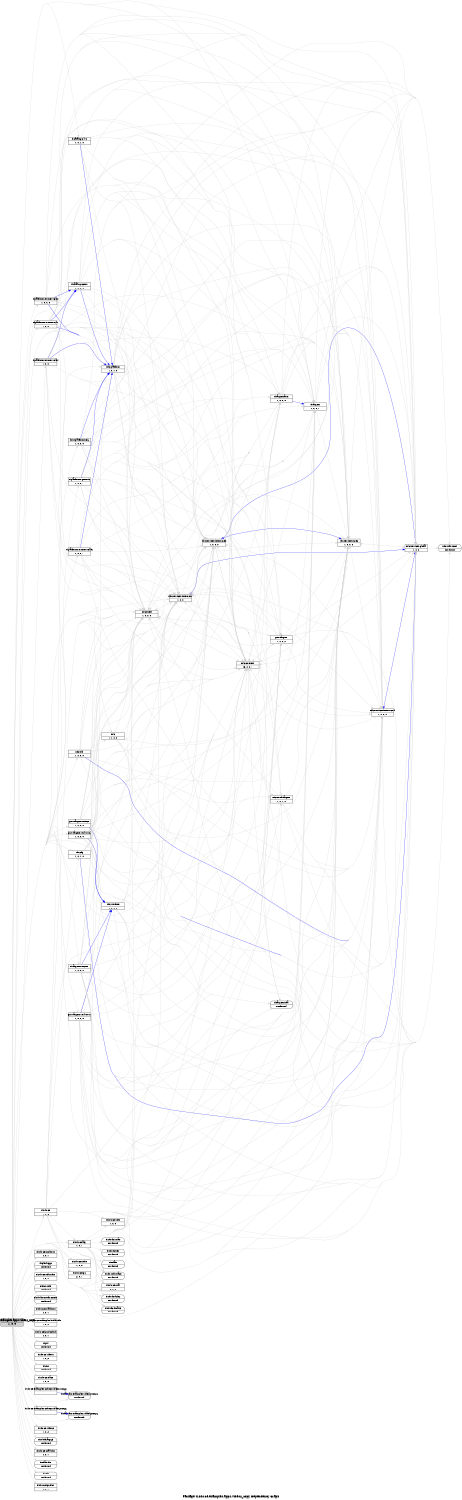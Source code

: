 digraph dependencies {
    label="\nPackage ti.sdo.ce.examples.apps.video2_copy Dependency Graph";
    size="7.5,10";
    rankdir=LR;
    ranksep=".75";
    concentrate="true";
    node [fixedsize=true, width=1.5, style=filled, color=black];
    node [font=Helvetica, fontsize=12, fillcolor=lightgrey];
    ti_sdo_ce_examples_apps_video2_copy [shape=record,label="ti.sdo.ce.examples.apps.video2_copy|1, 0, 0", URL="package.rel.xml"];
    node [fontsize=10, fillcolor=white];

    edge [style=solid, color=blue]

    edge [style=solid, color=lightgrey]
    xdc_shelf [shape=record,label="xdc.shelf|1, 0, 0, 0", URL="../../../../../../../../../../../../rtree/install/trees/products/xdcprod-h24/product/Linux/xdc_3_00_06/packages/xdc/shelf/package/package.rel.svg"];
    ti_sdo_ce_examples_apps_video2_copy -> xdc_shelf;
    ti_sdo_ce_ipc_linux [shape=record,label="ti.sdo.ce.ipc.linux|2, 0, 1", URL="../../../../ipc/linux/package/package.rel.svg"];
    ti_sdo_ce_examples_apps_video2_copy -> ti_sdo_ce_ipc_linux;
    dsplink_gpp [shape=record,label="dsplink.gpp|not found"style=rounded, ];
    ti_sdo_ce_examples_apps_video2_copy -> dsplink_gpp;
    ti_sdo_ce_utils_xdm [shape=record,label="ti.sdo.ce.utils.xdm|1, 0, 1", URL="../../../../utils/xdm/package/package.rel.svg"];
    ti_sdo_ce_examples_apps_video2_copy -> ti_sdo_ce_utils_xdm;
    gnu_targets_rts470uC [shape=record,label="gnu.targets.rts470uC|1, 0, 0, 0", URL="../../../../../../../../../../../../rtree/install/trees/products/xdcprod-h24/product/Linux/xdc_3_00_06/packages/gnu/targets/rts470uC/package/package.rel.svg"];
    ti_sdo_ce_examples_apps_video2_copy -> gnu_targets_rts470uC;
    xdc_services_intern_xsr [shape=record,label="xdc.services.intern.xsr|1, 0, 0", URL="../../../../../../../../../../../../rtree/install/trees/products/xdcprod-h24/product/Linux/xdc_3_00_06/packages/xdc/services/intern/xsr/package/package.rel.svg"];
    ti_sdo_ce_examples_apps_video2_copy -> xdc_services_intern_xsr;
    ti_bios_utils [shape=record,label="ti.bios.utils|not found"style=rounded, ];
    ti_sdo_ce_examples_apps_video2_copy -> ti_bios_utils;
    ti_sdo_ce [shape=record,label="ti.sdo.ce|1, 0, 6", URL="../../../../package/package.rel.svg"];
    ti_sdo_ce_examples_apps_video2_copy -> ti_sdo_ce;
    ti_sdo_ce_node [shape=record,label="ti.sdo.ce.node|1, 0, 0", URL="../../../../node/package/package.rel.svg"];
    ti_sdo_ce_examples_apps_video2_copy -> ti_sdo_ce_node;
    xdc_services_intern_gen [shape=record,label="xdc.services.intern.gen|1, 0, 0, 0", URL="../../../../../../../../../../../../rtree/install/trees/products/xdcprod-h24/product/Linux/xdc_3_00_06/packages/xdc/services/intern/gen/package/package.rel.svg"];
    ti_sdo_ce_examples_apps_video2_copy -> xdc_services_intern_gen;
    xdc [shape=record,label="xdc|1, 1, 0, 0", URL="../../../../../../../../../../../../rtree/install/trees/products/xdcprod-h24/product/Linux/xdc_3_00_06/packages/xdc/package/package.rel.svg"];
    ti_sdo_ce_examples_apps_video2_copy -> xdc;
    ti_sdo_linuxutils_cmem [shape=record,label="ti.sdo.linuxutils.cmem|not found"style=rounded, ];
    ti_sdo_ce_examples_apps_video2_copy -> ti_sdo_linuxutils_cmem;
    host_platforms_PC [shape=record,label="host.platforms.PC|1, 0, 0, 0", URL="../../../../../../../../../../../../rtree/install/trees/products/xdcprod-h24/product/Linux/xdc_3_00_06/packages/host/platforms/PC/package/package.rel.svg"];
    ti_sdo_ce_examples_apps_video2_copy -> host_platforms_PC;
    xdc_services_global [shape=record,label="xdc.services.global|1, 0, 0", URL="../../../../../../../../../../../../rtree/install/trees/products/xdcprod-h24/product/Linux/xdc_3_00_06/packages/xdc/services/global/package/package.rel.svg"];
    ti_sdo_ce_examples_apps_video2_copy -> xdc_services_global;
    ti_sdo_ce_osal_linux [shape=record,label="ti.sdo.ce.osal.linux|2, 0, 1", URL="../../../../osal/linux/package/package.rel.svg"];
    ti_sdo_ce_examples_apps_video2_copy -> ti_sdo_ce_osal_linux;
    ti_sdo_ce_examples_buildutils [shape=record,label="ti.sdo.ce.examples.buildutils|1, 0, 0", URL="../../../buildutils/package/package.rel.svg"];
    ti_sdo_ce_examples_apps_video2_copy -> ti_sdo_ce_examples_buildutils;
    xdc_platform [shape=record,label="xdc.platform|1, 0, 1, 0", URL="../../../../../../../../../../../../rtree/install/trees/products/xdcprod-h24/product/Linux/xdc_3_00_06/packages/xdc/platform/package/package.rel.svg"];
    ti_sdo_ce_examples_apps_video2_copy -> xdc_platform;
    ti_sdo_ce_ipc [shape=record,label="ti.sdo.ce.ipc|2, 0, 1", URL="../../../../ipc/package/package.rel.svg"];
    ti_sdo_ce_examples_apps_video2_copy -> ti_sdo_ce_ipc;
    xdc_runtime [shape=record,label="xdc.runtime|2, 0, 0, 0", URL="../../../../../../../../../../../../rtree/install/trees/products/xdcprod-h24/product/Linux/xdc_3_00_06/packages/xdc/runtime/package/package.rel.svg"];
    ti_sdo_ce_examples_apps_video2_copy -> xdc_runtime;
    ti_catalog_c6000 [shape=record,label="ti.catalog.c6000|1, 0, 0, 0", URL="../../../../../../../../../../../../rtree/install/trees/products/xdcprod-h24/product/Linux/xdc_3_00_06/packages/ti/catalog/c6000/package/package.rel.svg"];
    ti_sdo_ce_examples_apps_video2_copy -> ti_catalog_c6000;
    xdc_cfg [shape=record,label="xdc.cfg|1, 0, 1, 0", URL="../../../../../../../../../../../../rtree/install/trees/products/xdcprod-h24/product/Linux/xdc_3_00_06/packages/xdc/cfg/package/package.rel.svg"];
    ti_sdo_ce_examples_apps_video2_copy -> xdc_cfg;
    ti_sdo_ce_ipc_dsplink [shape=record,label="ti.sdo.ce.ipc.dsplink|2, 0, 1", URL="../../../../ipc/dsplink/package/package.rel.svg"];
    ti_sdo_ce_examples_apps_video2_copy -> ti_sdo_ce_ipc_dsplink;
    ti_sdo_ce_alg [shape=record,label="ti.sdo.ce.alg|1, 0, 1", URL="../../../../alg/package/package.rel.svg"];
    ti_sdo_ce_examples_apps_video2_copy -> ti_sdo_ce_alg;
    ti_platforms_evmDM6446 [shape=record,label="ti.platforms.evmDM6446|1, 0, 0, 1", URL="../../../../../../../../../../../../rtree/install/trees/products/xdcprod-h24/product/Linux/xdc_3_00_06/packages/ti/platforms/evmDM6446/package/package.rel.svg"];
    ti_sdo_ce_examples_apps_video2_copy -> ti_platforms_evmDM6446;
    ti_psl [shape=record,label="ti.psl|not found"style=rounded, ];
    ti_sdo_ce_examples_apps_video2_copy -> ti_psl;
    gnu_targets_rts86U [shape=record,label="gnu.targets.rts86U|1, 0, 0, 0", URL="../../../../../../../../../../../../rtree/install/trees/products/xdcprod-h24/product/Linux/xdc_3_00_06/packages/gnu/targets/rts86U/package/package.rel.svg"];
    ti_sdo_ce_examples_apps_video2_copy -> gnu_targets_rts86U;
    ti_sdo_ce_video1 [shape=record,label="ti.sdo.ce.video1|1, 0, 2", URL="../../../../video1/package/package.rel.svg"];
    ti_sdo_ce_examples_apps_video2_copy -> ti_sdo_ce_video1;
    ti_targets [shape=record,label="ti.targets|1, 0, 0, 1", URL="../../../../../../../../../../../../rtree/install/trees/products/xdcprod-h24/product/Linux/xdc_3_00_06/packages/ti/targets/package/package.rel.svg"];
    ti_sdo_ce_examples_apps_video2_copy -> ti_targets;
    xdc_services_intern_cmd [shape=record,label="xdc.services.intern.cmd|1, 0, 0, 0", URL="../../../../../../../../../../../../rtree/install/trees/products/xdcprod-h24/product/Linux/xdc_3_00_06/packages/xdc/services/intern/cmd/package/package.rel.svg"];
    ti_sdo_ce_examples_apps_video2_copy -> xdc_services_intern_cmd;
    xdc_bld [shape=record,label="xdc.bld|1, 0, 0, 0", URL="../../../../../../../../../../../../rtree/install/trees/products/xdcprod-h24/product/Linux/xdc_3_00_06/packages/xdc/bld/package/package.rel.svg"];
    ti_sdo_ce_examples_apps_video2_copy -> xdc_bld;
    ti_platforms_evmDM648 [shape=record,label="ti.platforms.evmDM648|1, 0, 0", URL="../../../../../../../../../../../../rtree/install/trees/products/xdcprod-h24/product/Linux/xdc_3_00_06/packages/ti/platforms/evmDM648/package/package.rel.svg"];
    ti_sdo_ce_examples_apps_video2_copy -> ti_platforms_evmDM648;
    ti_sdo_utils_trace [shape=record,label="ti.sdo.utils.trace|not found"style=rounded, ];
    ti_sdo_ce_examples_apps_video2_copy -> ti_sdo_utils_trace;
    gnu_targets_rts470MV [shape=record,label="gnu.targets.rts470MV|1, 0, 0, 0", URL="../../../../../../../../../../../../rtree/install/trees/products/xdcprod-h24/product/Linux/xdc_3_00_06/packages/gnu/targets/rts470MV/package/package.rel.svg"];
    ti_sdo_ce_examples_apps_video2_copy -> gnu_targets_rts470MV;
    ti_platforms_evmDM6437 [shape=record,label="ti.platforms.evmDM6437|1, 0, 0", URL="../../../../../../../../../../../../rtree/install/trees/products/xdcprod-h24/product/Linux/xdc_3_00_06/packages/ti/platforms/evmDM6437/package/package.rel.svg"];
    ti_sdo_ce_examples_apps_video2_copy -> ti_platforms_evmDM6437;
    gnu_targets [shape=record,label="gnu.targets|1, 0, 0, 2", URL="../../../../../../../../../../../../rtree/install/trees/products/xdcprod-h24/product/Linux/xdc_3_00_06/packages/gnu/targets/package/package.rel.svg"];
    ti_sdo_ce_examples_apps_video2_copy -> gnu_targets;
    ti_catalog_c470 [shape=record,label="ti.catalog.c470|1, 0, 1, 0", URL="../../../../../../../../../../../../rtree/install/trees/products/xdcprod-h24/product/Linux/xdc_3_00_06/packages/ti/catalog/c470/package/package.rel.svg"];
    ti_sdo_ce_examples_apps_video2_copy -> ti_catalog_c470;
    ti_sdo_ce_osal [shape=record,label="ti.sdo.ce.osal|2, 0, 2", URL="../../../../osal/package/package.rel.svg"];
    ti_sdo_ce_examples_apps_video2_copy -> ti_sdo_ce_osal;
    ti_targets_rts6000 [shape=record,label="ti.targets.rts6000|1, 0, 0, 0", URL="../../../../../../../../../../../../rtree/install/trees/products/xdcprod-h24/product/Linux/xdc_3_00_06/packages/ti/targets/rts6000/package/package.rel.svg"];
    ti_sdo_ce_examples_apps_video2_copy -> ti_targets_rts6000;
    ti_bios [shape=record,label="ti.bios|not found"style=rounded, ];
    ti_sdo_ce_examples_apps_video2_copy -> ti_bios;
    xdc_services_spec [shape=record,label="xdc.services.spec|1, 0, 0, 0", URL="../../../../../../../../../../../../rtree/install/trees/products/xdcprod-h24/product/Linux/xdc_3_00_06/packages/xdc/services/spec/package/package.rel.svg"];
    ti_sdo_ce_examples_apps_video2_copy -> xdc_services_spec;
    ti_sdo_ce_trace [shape=record,label="ti.sdo.ce.trace|1, 0, 0", URL="../../../../trace/package/package.rel.svg"];
    ti_sdo_ce_examples_apps_video2_copy -> ti_sdo_ce_trace;
    ti_sdo_ce_examples_codecs_videnc1_copy [shape=record,label="ti.sdo.ce.examples.codecs.videnc1_copy|", URL="../../../codecs/videnc1_copy/package/package.rel.svg"];
    ti_sdo_ce_examples_apps_video2_copy -> ti_sdo_ce_examples_codecs_videnc1_copy;
    xdc_corevers [shape=record,label="xdc.corevers|16, 0, 0, 1", URL="../../../../../../../../../../../../rtree/install/trees/products/xdcprod-h24/product/Linux/xdc_3_00_06/packages/xdc/corevers/package/package.rel.svg"];
    ti_sdo_ce_examples_apps_video2_copy -> xdc_corevers;
    ti_sdo_fc_dskt2 [shape=record,label="ti.sdo.fc.dskt2|not found"style=rounded, ];
    ti_sdo_ce_examples_apps_video2_copy -> ti_sdo_fc_dskt2;
    ti_sdo_ce_examples_codecs_viddec2_copy [shape=record,label="ti.sdo.ce.examples.codecs.viddec2_copy|", URL="../../../codecs/viddec2_copy/package/package.rel.svg"];
    ti_sdo_ce_examples_apps_video2_copy -> ti_sdo_ce_examples_codecs_viddec2_copy;
    ti_sdo_ce_video2 [shape=record,label="ti.sdo.ce.video2|1, 0, 2", URL="../../../../video2/package/package.rel.svg"];
    ti_sdo_ce_examples_apps_video2_copy -> ti_sdo_ce_video2;
    ti_sdo_fc_acpy3 [shape=record,label="ti.sdo.fc.acpy3|not found"style=rounded, ];
    ti_sdo_ce_examples_apps_video2_copy -> ti_sdo_fc_acpy3;
    ti_sdo_ce_osal_bios [shape=record,label="ti.sdo.ce.osal.bios|2, 0, 1", URL="../../../../osal/bios/package/package.rel.svg"];
    ti_sdo_ce_examples_apps_video2_copy -> ti_sdo_ce_osal_bios;
    ti_xdais_dm [shape=record,label="ti.xdais.dm|not found"style=rounded, ];
    ti_sdo_ce_examples_apps_video2_copy -> ti_xdais_dm;
    ti_xdais_dm_examples_videnc1_copy [shape=record,label="ti.xdais.dm.examples.videnc1_copy|not found"style=rounded, ];
    ti_sdo_ce_examples_apps_video2_copy -> ti_xdais_dm_examples_videnc1_copy;
    ti_sdo_fc_dman3 [shape=record,label="ti.sdo.fc.dman3|not found"style=rounded, ];
    ti_sdo_ce_examples_apps_video2_copy -> ti_sdo_fc_dman3;
    ti_platforms_generic [shape=record,label="ti.platforms.generic|1, 0, 0, 1", URL="../../../../../../../../../../../../rtree/install/trees/products/xdcprod-h24/product/Linux/xdc_3_00_06/packages/ti/platforms/generic/package/package.rel.svg"];
    ti_sdo_ce_examples_apps_video2_copy -> ti_platforms_generic;
    ti_xdais_dm_examples_viddec2_copy [shape=record,label="ti.xdais.dm.examples.viddec2_copy|not found"style=rounded, ];
    ti_sdo_ce_examples_apps_video2_copy -> ti_xdais_dm_examples_viddec2_copy;
    ti_xdais [shape=record,label="ti.xdais|not found"style=rounded, ];
    ti_sdo_ce_examples_apps_video2_copy -> ti_xdais;
    ti_rtdx [shape=record,label="ti.rtdx|not found"style=rounded, ];
    ti_sdo_ce_examples_apps_video2_copy -> ti_rtdx;
    ti_sdo_ce_ipc_bios [shape=record,label="ti.sdo.ce.ipc.bios|2, 0, 1", URL="../../../../ipc/bios/package/package.rel.svg"];
    ti_sdo_ce_examples_apps_video2_copy -> ti_sdo_ce_ipc_bios;
    ti_platforms_evmDM6467 [shape=record,label="ti.platforms.evmDM6467|1, 0, 0, 0", URL="../../../../../../../../../../../../rtree/install/trees/products/xdcprod-h24/product/Linux/xdc_3_00_06/packages/ti/platforms/evmDM6467/package/package.rel.svg"];
    ti_sdo_ce_examples_apps_video2_copy -> ti_platforms_evmDM6467;

    edge [style=solid, color=blue]
    ti_platforms_evmDM6467 -> ti_catalog_c6000;
    ti_platforms_evmDM6467 -> xdc_platform;

    edge [style=solid, color=lightgrey]
    ti_targets_arm [shape=record,label="ti.targets.arm|1, 0, 0, 0", URL="../../../../../../../../../../../../rtree/install/trees/products/xdcprod-h24/product/Linux/xdc_3_00_06/packages/ti/targets/arm/package/package.rel.svg"];
    ti_platforms_evmDM6467 -> ti_targets_arm;
    ti_platforms_evmDM6467 -> xdc_shelf;
    ti_platforms_evmDM6467 -> xdc_services_intern_cmd;
    ti_platforms_evmDM6467 -> xdc_services_intern_xsr;
    ti_platforms_evmDM6467 -> xdc_services_global;
    ti_platforms_evmDM6467 -> xdc_services_spec;
    ti_platforms_evmDM6467 -> xdc_platform;
    ti_platforms_evmDM6467 -> xdc_services_intern_gen;
    ti_platforms_evmDM6467 -> ti_catalog_c6000;
    ti_platforms_evmDM6467 -> ti_targets;
    ti_platforms_evmDM6467 -> xdc_corevers;
    ti_platforms_evmDM6467 -> gnu_targets;

    edge [style=solid, color=blue]
    ti_targets_arm -> ti_targets;

    edge [style=solid, color=lightgrey]
    ti_targets_arm -> xdc_services_intern_gen;
    ti_targets_arm -> xdc_services_global;
    ti_targets_arm -> ti_targets;
    ti_targets_arm -> xdc_shelf;
    xdc_utils_tconf [shape=record,label="xdc.utils.tconf|not found"style=rounded, ];
    ti_targets_arm -> xdc_utils_tconf;
    ti_targets_arm -> xdc_services_intern_cmd;
    ti_targets_arm -> xdc_services_intern_xsr;
    ti_targets_arm -> xdc_corevers;
    ti_targets_arm -> xdc_services_spec;

    edge [style=solid, color=blue]

    edge [style=solid, color=lightgrey]

    edge [style=solid, color=blue]

    edge [style=solid, color=lightgrey]

    edge [style=solid, color=blue]

    edge [style=solid, color=lightgrey]

    edge [style=solid, color=blue]

    edge [style=solid, color=lightgrey]

    edge [style=solid, color=blue]

    edge [style=solid, color=lightgrey]

    edge [style=solid, color=blue]
    ti_platforms_generic -> xdc_platform;

    edge [style=solid, color=lightgrey]
    ti_platforms_generic -> ti_targets_arm;
    ti_platforms_generic -> xdc_shelf;
    ti_platforms_generic -> xdc_services_intern_cmd;
    ti_platforms_generic -> xdc_services_global;
    ti_platforms_generic -> xdc_services_intern_xsr;
    ti_platforms_generic -> xdc_services_spec;
    ti_platforms_generic -> xdc_platform;
    ti_platforms_generic -> xdc_services_intern_gen;
    ti_platforms_generic -> ti_targets;
    ti_platforms_generic -> xdc_corevers;
    ti_platforms_generic -> gnu_targets;

    edge [style=solid, color=blue]

    edge [style=solid, color=lightgrey]

    edge [style=solid, color=blue]

    edge [style=solid, color=lightgrey]

    edge [style=solid, color=blue]

    edge [style=solid, color=lightgrey]

    edge [style=solid, color=blue]

    edge [style=solid, color=lightgrey]

    edge [style=solid, color=blue]

    edge [style=solid, color=lightgrey]

    edge [style=solid, color=blue]

    edge [style=solid, color=lightgrey]

    edge [style=solid, color=blue]
    ti_sdo_ce_examples_codecs_viddec2_copy -> ti_xdais_dm_examples_viddec2_copy;

    edge [style=solid, color=lightgrey]

    edge [style=solid, color=blue]

    edge [style=solid, color=lightgrey]

    edge [style=solid, color=blue]

    edge [style=solid, color=lightgrey]
    xdc_corevers -> xdc_services_intern_gen;
    xdc_corevers -> gnu_targets;
    xdc_corevers -> xdc_services_global;
    xdc_corevers -> ti_targets;
    xdc_corevers -> ti_targets_arm;
    xdc_corevers -> xdc_shelf;
    xdc_corevers -> xdc_utils_tconf;
    ti_targets_nda [shape=record,label="ti.targets.nda|not found"style=rounded, ];
    xdc_corevers -> ti_targets_nda;
    xdc_corevers -> xdc_services_intern_cmd;
    xdc_corevers -> xdc_services_intern_xsr;
    xdc_corevers -> xdc_services_spec;
    microsoft_targets [shape=record,label="microsoft.targets|1, 0, 1, 0", URL="../../../../../../../../../../../../rtree/install/trees/products/xdcprod-h24/product/Linux/xdc_3_00_06/packages/microsoft/targets/package/package.rel.svg"];
    xdc_corevers -> microsoft_targets;

    edge [style=solid, color=blue]

    edge [style=solid, color=lightgrey]
    microsoft_targets -> xdc_services_intern_gen;
    microsoft_targets -> xdc_services_global;
    microsoft_targets -> xdc_shelf;
    microsoft_targets -> xdc_utils_tconf;
    microsoft_targets -> xdc_services_intern_cmd;
    microsoft_targets -> xdc_services_intern_xsr;
    microsoft_targets -> xdc_corevers;
    microsoft_targets -> xdc_services_spec;

    edge [style=solid, color=blue]

    edge [style=solid, color=lightgrey]

    edge [style=solid, color=blue]
    ti_sdo_ce_examples_codecs_videnc1_copy -> ti_xdais_dm_examples_videnc1_copy;

    edge [style=solid, color=lightgrey]

    edge [style=solid, color=blue]

    edge [style=solid, color=lightgrey]

    edge [style=solid, color=blue]
    xdc_services_spec -> xdc_shelf;

    edge [style=solid, color=lightgrey]
    xdc_services_spec -> xdc_services_intern_gen;
    xdc_services_spec -> xdc_services_global;
    xdc_services_spec -> xdc_shelf;
    xdc_services_spec -> xdc_utils_tconf;
    xdc_services_spec -> xdc_services_intern_cmd;
    xdc_services_spec -> xdc_services_intern_xsr;
    xdc_services_spec -> xdc_corevers;

    edge [style=solid, color=blue]

    edge [style=solid, color=lightgrey]

    edge [style=solid, color=blue]
    ti_targets_rts6000 -> xdc_runtime;

    edge [style=solid, color=lightgrey]
    ti_targets_rts6000 -> xdc_services_intern_cmd;
    ti_targets_rts6000 -> xdc_utils_tconf;
    ti_targets_rts6000 -> ti_targets;
    ti_targets_rts6000 -> gnu_targets;
    ti_targets_rts6000 -> xdc_runtime;
    ti_targets_rts6000 -> xdc_services_intern_gen;
    ti_targets_rts6000 -> xdc_corevers;
    ti_targets_rts6000 -> ti_targets_nda;
    ti_targets_rts6000 -> xdc_services_spec;
    ti_targets_rts6000 -> xdc_services_global;
    ti_targets_rts6000 -> microsoft_targets;
    ti_targets_rts6000 -> ti_targets_arm;
    ti_targets_rts6000 -> xdc_shelf;
    ti_targets_rts6000 -> xdc_services_intern_xsr;

    edge [style=solid, color=blue]

    edge [style=solid, color=lightgrey]

    edge [style=solid, color=blue]
    ti_catalog_c470 -> xdc_platform;

    edge [style=solid, color=lightgrey]
    ti_catalog_c470 -> ti_targets_arm;
    ti_catalog_c470 -> xdc_shelf;
    ti_catalog_c470 -> xdc_services_intern_cmd;
    ti_catalog_c470 -> xdc_services_global;
    ti_catalog_c470 -> xdc_services_intern_xsr;
    ti_catalog_c470 -> xdc_services_spec;
    ti_catalog_c470 -> xdc_platform;
    ti_catalog_c470 -> xdc_services_intern_gen;
    ti_catalog_c470 -> ti_targets;
    ti_catalog_c470 -> xdc_corevers;
    ti_catalog_c470 -> gnu_targets;

    edge [style=solid, color=blue]

    edge [style=solid, color=lightgrey]
    gnu_targets -> xdc_services_intern_gen;
    gnu_targets -> xdc_services_global;
    gnu_targets -> xdc_shelf;
    gnu_targets -> xdc_utils_tconf;
    gnu_targets -> xdc_services_intern_cmd;
    gnu_targets -> xdc_services_intern_xsr;
    gnu_targets -> xdc_corevers;
    gnu_targets -> xdc_services_spec;

    edge [style=solid, color=blue]
    ti_platforms_evmDM6437 -> ti_catalog_c6000;
    ti_platforms_evmDM6437 -> xdc_platform;

    edge [style=solid, color=lightgrey]
    ti_platforms_evmDM6437 -> ti_targets_arm;
    ti_platforms_evmDM6437 -> xdc_shelf;
    ti_platforms_evmDM6437 -> xdc_services_intern_cmd;
    ti_platforms_evmDM6437 -> xdc_services_intern_xsr;
    ti_platforms_evmDM6437 -> xdc_services_global;
    ti_platforms_evmDM6437 -> xdc_services_spec;
    ti_platforms_evmDM6437 -> xdc_platform;
    ti_platforms_evmDM6437 -> xdc_services_intern_gen;
    ti_platforms_evmDM6437 -> ti_catalog_c6000;
    ti_platforms_evmDM6437 -> ti_targets;
    ti_platforms_evmDM6437 -> xdc_corevers;
    ti_platforms_evmDM6437 -> gnu_targets;

    edge [style=solid, color=blue]
    gnu_targets_rts470MV -> xdc_runtime;

    edge [style=solid, color=lightgrey]
    gnu_targets_rts470MV -> xdc_services_intern_cmd;
    gnu_targets_rts470MV -> xdc_utils_tconf;
    gnu_targets_rts470MV -> ti_targets;
    gnu_targets_rts470MV -> gnu_targets;
    gnu_targets_rts470MV -> xdc_runtime;
    gnu_targets_rts470MV -> xdc_services_intern_gen;
    gnu_targets_rts470MV -> xdc_corevers;
    gnu_targets_rts470MV -> ti_targets_nda;
    gnu_targets_rts470MV -> xdc_services_spec;
    gnu_targets_rts470MV -> xdc_services_global;
    gnu_targets_rts470MV -> microsoft_targets;
    gnu_targets_rts470MV -> ti_targets_arm;
    gnu_targets_rts470MV -> xdc_shelf;
    gnu_targets_rts470MV -> xdc_services_intern_xsr;

    edge [style=solid, color=blue]

    edge [style=solid, color=lightgrey]

    edge [style=solid, color=blue]
    ti_platforms_evmDM648 -> ti_catalog_c6000;
    ti_platforms_evmDM648 -> xdc_platform;

    edge [style=solid, color=lightgrey]
    ti_platforms_evmDM648 -> ti_targets_arm;
    ti_platforms_evmDM648 -> xdc_shelf;
    ti_platforms_evmDM648 -> xdc_services_intern_cmd;
    ti_platforms_evmDM648 -> xdc_services_intern_xsr;
    ti_platforms_evmDM648 -> xdc_services_global;
    ti_platforms_evmDM648 -> xdc_services_spec;
    ti_platforms_evmDM648 -> xdc_platform;
    ti_platforms_evmDM648 -> xdc_services_intern_gen;
    ti_platforms_evmDM648 -> ti_catalog_c6000;
    ti_platforms_evmDM648 -> ti_targets;
    ti_platforms_evmDM648 -> xdc_corevers;
    ti_platforms_evmDM648 -> gnu_targets;

    edge [style=solid, color=blue]
    xdc_bld -> xdc_services_global;
    xdc_bld -> xdc_services_intern_cmd;

    edge [style=solid, color=lightgrey]
    xdc_bld -> xdc_services_intern_gen;
    xdc_bld -> xdc_services_global;
    xdc_bld -> xdc_shelf;
    xdc_bld -> xdc_utils_tconf;
    xdc_bld -> xdc_services_intern_cmd;
    xdc_bld -> xdc_services_intern_xsr;
    xdc_bld -> xdc;
    xdc_bld -> xdc_corevers;
    xdc_bld -> xdc_services_spec;

    edge [style=solid, color=blue]
    xdc_services_intern_cmd -> xdc_shelf;
    xdc_services_intern_cmd -> xdc_services_spec;
    xdc_services_intern_cmd -> xdc_services_global;
    xdc_services_intern_cmd -> xdc_services_intern_gen;

    edge [style=solid, color=lightgrey]
    xdc_services_intern_cmd -> xdc_services_intern_gen;
    xdc_services_intern_cmd -> xdc_services_global;
    xdc_services_intern_cmd -> xdc_shelf;
    xdc_services_intern_cmd -> xdc_utils_tconf;
    xdc_services_intern_cmd -> xdc_services_intern_xsr;
    xdc_services_intern_cmd -> xdc_corevers;
    xdc_services_intern_cmd -> xdc_services_spec;

    edge [style=solid, color=blue]

    edge [style=solid, color=lightgrey]
    ti_targets -> xdc_services_intern_gen;
    ti_targets -> xdc_services_global;
    ti_targets -> xdc_shelf;
    ti_targets -> xdc_utils_tconf;
    ti_targets -> xdc_services_intern_cmd;
    ti_targets -> xdc_services_intern_xsr;
    ti_targets -> xdc_corevers;
    ti_targets -> xdc_services_spec;

    edge [style=solid, color=blue]

    edge [style=solid, color=lightgrey]

    edge [style=solid, color=blue]
    gnu_targets_rts86U -> xdc_runtime;

    edge [style=solid, color=lightgrey]
    gnu_targets_rts86U -> xdc_services_intern_cmd;
    gnu_targets_rts86U -> xdc_utils_tconf;
    gnu_targets_rts86U -> ti_targets;
    gnu_targets_rts86U -> gnu_targets;
    gnu_targets_rts86U -> xdc_runtime;
    gnu_targets_rts86U -> xdc_services_intern_gen;
    gnu_targets_rts86U -> xdc_corevers;
    gnu_targets_rts86U -> ti_targets_nda;
    gnu_targets_rts86U -> xdc_services_spec;
    gnu_targets_rts86U -> xdc_services_global;
    gnu_targets_rts86U -> microsoft_targets;
    gnu_targets_rts86U -> ti_targets_arm;
    gnu_targets_rts86U -> xdc_shelf;
    gnu_targets_rts86U -> xdc_services_intern_xsr;

    edge [style=solid, color=blue]

    edge [style=solid, color=lightgrey]

    edge [style=solid, color=blue]
    ti_platforms_evmDM6446 -> xdc_platform;

    edge [style=solid, color=lightgrey]
    ti_platforms_evmDM6446 -> ti_targets_arm;
    ti_platforms_evmDM6446 -> xdc_shelf;
    ti_platforms_evmDM6446 -> xdc_services_intern_cmd;
    ti_platforms_evmDM6446 -> xdc_services_global;
    ti_platforms_evmDM6446 -> xdc_services_intern_xsr;
    ti_platforms_evmDM6446 -> xdc_services_spec;
    ti_platforms_evmDM6446 -> xdc_platform;
    ti_platforms_evmDM6446 -> xdc_services_intern_gen;
    ti_platforms_evmDM6446 -> ti_targets;
    ti_platforms_evmDM6446 -> xdc_corevers;
    ti_platforms_evmDM6446 -> gnu_targets;

    edge [style=solid, color=blue]

    edge [style=solid, color=lightgrey]
    ti_sdo_ce_alg -> xdc_services_intern_cmd;
    ti_sdo_ce_alg -> gnu_targets;
    ti_sdo_ce_alg -> ti_sdo_utils_trace;
    ti_sdo_ce_alg -> xdc_corevers;
    ti_sdo_ce_alg -> xdc_shelf;
    ti_sdo_ce_alg -> ti_targets;
    ti_sdo_ce_alg -> ti_sdo_ce_osal;
    ti_sdo_fc_ires [shape=record,label="ti.sdo.fc.ires|not found"style=rounded, ];
    ti_sdo_ce_alg -> ti_sdo_fc_ires;
    ti_sdo_ce_alg -> ti_xdais;
    ti_sdo_ce_alg -> xdc_services_intern_gen;
    ti_sdo_fc_rman [shape=record,label="ti.sdo.fc.rman|not found"style=rounded, ];
    ti_sdo_ce_alg -> ti_sdo_fc_rman;
    ti_sdo_ce_alg -> ti_sdo_fc_dskt2;
    ti_sdo_ce_utils [shape=record,label="ti.sdo.ce.utils|1, 0, 0", URL="../../../../utils/package/package.rel.svg"];
    ti_sdo_ce_alg -> ti_sdo_ce_utils;
    ti_sdo_ce_alg -> ti_sdo_fc_dman3;
    ti_sdo_ce_alg -> xdc_services_intern_xsr;
    ti_sdo_ce_alg -> xdc_services_global;
    ti_sdo_ce_alg -> xdc_services_spec;

    edge [style=solid, color=blue]

    edge [style=solid, color=lightgrey]

    edge [style=solid, color=blue]

    edge [style=solid, color=lightgrey]

    edge [style=solid, color=blue]

    edge [style=solid, color=lightgrey]

    edge [style=solid, color=blue]

    edge [style=solid, color=lightgrey]

    edge [style=solid, color=blue]
    xdc_cfg -> xdc_services_global;

    edge [style=solid, color=lightgrey]
    xdc_cfg -> xdc_services_intern_gen;
    xdc_cfg -> xdc_services_global;
    xdc_cfg -> xdc_platform;
    xdc_cfg -> xdc_shelf;
    xdc_cfg -> xdc_utils_tconf;
    xdc_cfg -> xdc_services_intern_cmd;
    xdc_cfg -> xdc_services_intern_xsr;
    xdc_cfg -> xdc_corevers;
    xdc_cfg -> xdc_services_spec;

    edge [style=solid, color=blue]
    ti_catalog_c6000 -> xdc_platform;

    edge [style=solid, color=lightgrey]
    ti_catalog_c6000 -> ti_targets_arm;
    ti_catalog_c6000 -> xdc_shelf;
    ti_catalog_c6000 -> xdc_services_intern_cmd;
    ti_catalog_c6000 -> xdc_services_global;
    ti_catalog_c6000 -> xdc_services_intern_xsr;
    ti_catalog_c6000 -> xdc_services_spec;
    ti_catalog_c6000 -> xdc_platform;
    ti_catalog_c6000 -> xdc_services_intern_gen;
    ti_catalog_c6000 -> ti_targets;
    ti_catalog_c6000 -> xdc_corevers;
    ti_catalog_c6000 -> gnu_targets;

    edge [style=solid, color=blue]

    edge [style=solid, color=lightgrey]
    xdc_runtime -> xdc_services_intern_gen;
    xdc_runtime -> xdc_services_global;
    xdc_runtime -> xdc_shelf;
    xdc_runtime -> xdc_utils_tconf;
    xdc_runtime -> xdc_services_intern_cmd;
    xdc_runtime -> xdc_services_intern_xsr;
    xdc_runtime -> xdc_corevers;
    xdc_runtime -> xdc_services_spec;

    edge [style=solid, color=blue]

    edge [style=solid, color=lightgrey]

    edge [style=solid, color=blue]

    edge [style=solid, color=lightgrey]
    xdc_platform -> xdc_services_intern_gen;
    xdc_platform -> xdc_services_global;
    xdc_platform -> xdc_shelf;
    xdc_platform -> xdc_utils_tconf;
    xdc_platform -> xdc_services_intern_cmd;
    xdc_platform -> xdc_services_intern_xsr;
    xdc_platform -> xdc_corevers;
    xdc_platform -> xdc_services_spec;

    edge [style=solid, color=blue]

    edge [style=solid, color=lightgrey]

    edge [style=solid, color=blue]

    edge [style=solid, color=lightgrey]

    edge [style=solid, color=blue]

    edge [style=solid, color=lightgrey]
    xdc_services_global -> xdc_services_intern_gen;
    xdc_services_global -> xdc_shelf;
    xdc_services_global -> xdc_utils_tconf;
    xdc_services_global -> xdc_services_intern_cmd;
    xdc_services_global -> xdc_services_intern_xsr;
    xdc_services_global -> xdc_corevers;
    xdc_services_global -> xdc_services_spec;

    edge [style=solid, color=blue]
    host_platforms_PC -> xdc_platform;

    edge [style=solid, color=lightgrey]
    host_platforms_PC -> xdc_services_intern_gen;
    host_platforms_PC -> gnu_targets;
    host_platforms_PC -> xdc_services_global;
    host_platforms_PC -> xdc_platform;
    host_platforms_PC -> ti_targets;
    host_platforms_PC -> ti_targets_arm;
    host_platforms_PC -> xdc_shelf;
    host_platforms_PC -> xdc_utils_tconf;
    host_platforms_PC -> ti_targets_nda;
    host_platforms_PC -> xdc_services_intern_cmd;
    host_platforms_PC -> xdc_services_intern_xsr;
    host_platforms_PC -> xdc_corevers;
    host_platforms_PC -> xdc_services_spec;
    host_platforms_PC -> microsoft_targets;

    edge [style=solid, color=blue]

    edge [style=solid, color=lightgrey]

    edge [style=solid, color=blue]

    edge [style=solid, color=lightgrey]
    xdc -> xdc_services_intern_gen;
    xdc -> xdc_services_global;
    xdc -> xdc_shelf;
    xdc -> xdc_utils_tconf;
    xdc -> xdc_services_intern_cmd;
    xdc -> xdc_services_intern_xsr;
    xdc -> xdc_corevers;
    xdc -> xdc_services_spec;

    edge [style=solid, color=blue]
    xdc_services_intern_gen -> xdc_shelf;
    xdc_services_intern_gen -> xdc_services_spec;
    xdc_services_intern_gen -> xdc_services_global;
    xdc_services_intern_gen -> xdc_services_intern_xsr;

    edge [style=solid, color=lightgrey]
    xdc_services_intern_gen -> xdc_services_global;
    xdc_services_intern_gen -> xdc_shelf;
    xdc_services_intern_gen -> xdc_utils_tconf;
    xdc_services_intern_gen -> xdc_services_intern_cmd;
    xdc_services_intern_gen -> xdc_services_intern_xsr;
    xdc_services_intern_gen -> xdc_corevers;
    xdc_services_intern_gen -> xdc_services_spec;

    edge [style=solid, color=blue]

    edge [style=solid, color=lightgrey]

    edge [style=solid, color=blue]

    edge [style=solid, color=lightgrey]
    ti_sdo_ce -> xdc_services_intern_cmd;
    ti_sdo_ce -> gnu_targets;
    ti_sdo_ce -> ti_sdo_utils_trace;
    ti_sdo_ce -> xdc_corevers;
    ti_sdo_ce -> xdc_shelf;
    ti_sdo_ce -> ti_sdo_ce_node;
    ti_sdo_ce -> ti_targets;
    ti_sdo_ce -> ti_sdo_ce_osal;
    ti_sdo_ce -> ti_sdo_ce_ipc;
    ti_sdo_ce -> ti_xdais;
    ti_sdo_ce -> xdc_services_intern_gen;
    ti_sdo_ce -> ti_sdo_ce_alg;
    ti_sdo_ce -> xdc_cfg;
    ti_sdo_ce -> ti_sdo_ce_utils;
    ti_sdo_ce -> xdc_services_intern_xsr;
    ti_sdo_ce -> xdc_services_global;
    ti_sdo_ce -> xdc_services_spec;
    ti_sdo_ce -> xdc_platform;

    edge [style=solid, color=blue]

    edge [style=solid, color=lightgrey]

    edge [style=solid, color=blue]
    xdc_services_intern_xsr -> xdc_services_global;

    edge [style=solid, color=lightgrey]
    xdc_services_intern_xsr -> xdc_services_intern_gen;
    xdc_services_intern_xsr -> xdc_services_global;
    xdc_services_intern_xsr -> xdc_shelf;
    xdc_services_intern_xsr -> xdc_utils_tconf;
    xdc_services_intern_xsr -> xdc_services_intern_cmd;
    xdc_services_intern_xsr -> xdc_corevers;
    xdc_services_intern_xsr -> xdc_services_spec;

    edge [style=solid, color=blue]
    gnu_targets_rts470uC -> xdc_runtime;

    edge [style=solid, color=lightgrey]
    gnu_targets_rts470uC -> xdc_services_intern_cmd;
    gnu_targets_rts470uC -> xdc_utils_tconf;
    gnu_targets_rts470uC -> ti_targets;
    gnu_targets_rts470uC -> gnu_targets;
    gnu_targets_rts470uC -> xdc_runtime;
    gnu_targets_rts470uC -> xdc_services_intern_gen;
    gnu_targets_rts470uC -> xdc_corevers;
    gnu_targets_rts470uC -> ti_targets_nda;
    gnu_targets_rts470uC -> xdc_services_spec;
    gnu_targets_rts470uC -> xdc_services_global;
    gnu_targets_rts470uC -> microsoft_targets;
    gnu_targets_rts470uC -> ti_targets_arm;
    gnu_targets_rts470uC -> xdc_shelf;
    gnu_targets_rts470uC -> xdc_services_intern_xsr;

    edge [style=solid, color=blue]

    edge [style=solid, color=lightgrey]

    edge [style=solid, color=blue]

    edge [style=solid, color=lightgrey]

    edge [style=solid, color=blue]

    edge [style=solid, color=lightgrey]

    edge [style=solid, color=blue]

    edge [style=solid, color=lightgrey]
    xdc_shelf -> xdc_services_intern_gen;
    xdc_shelf -> xdc_services_global;
    xdc_shelf -> xdc_utils_tconf;
    xdc_shelf -> xdc_services_intern_cmd;
    xdc_shelf -> xdc_services_intern_xsr;
    xdc_shelf -> xdc_corevers;
    xdc_shelf -> xdc_services_spec;
}
